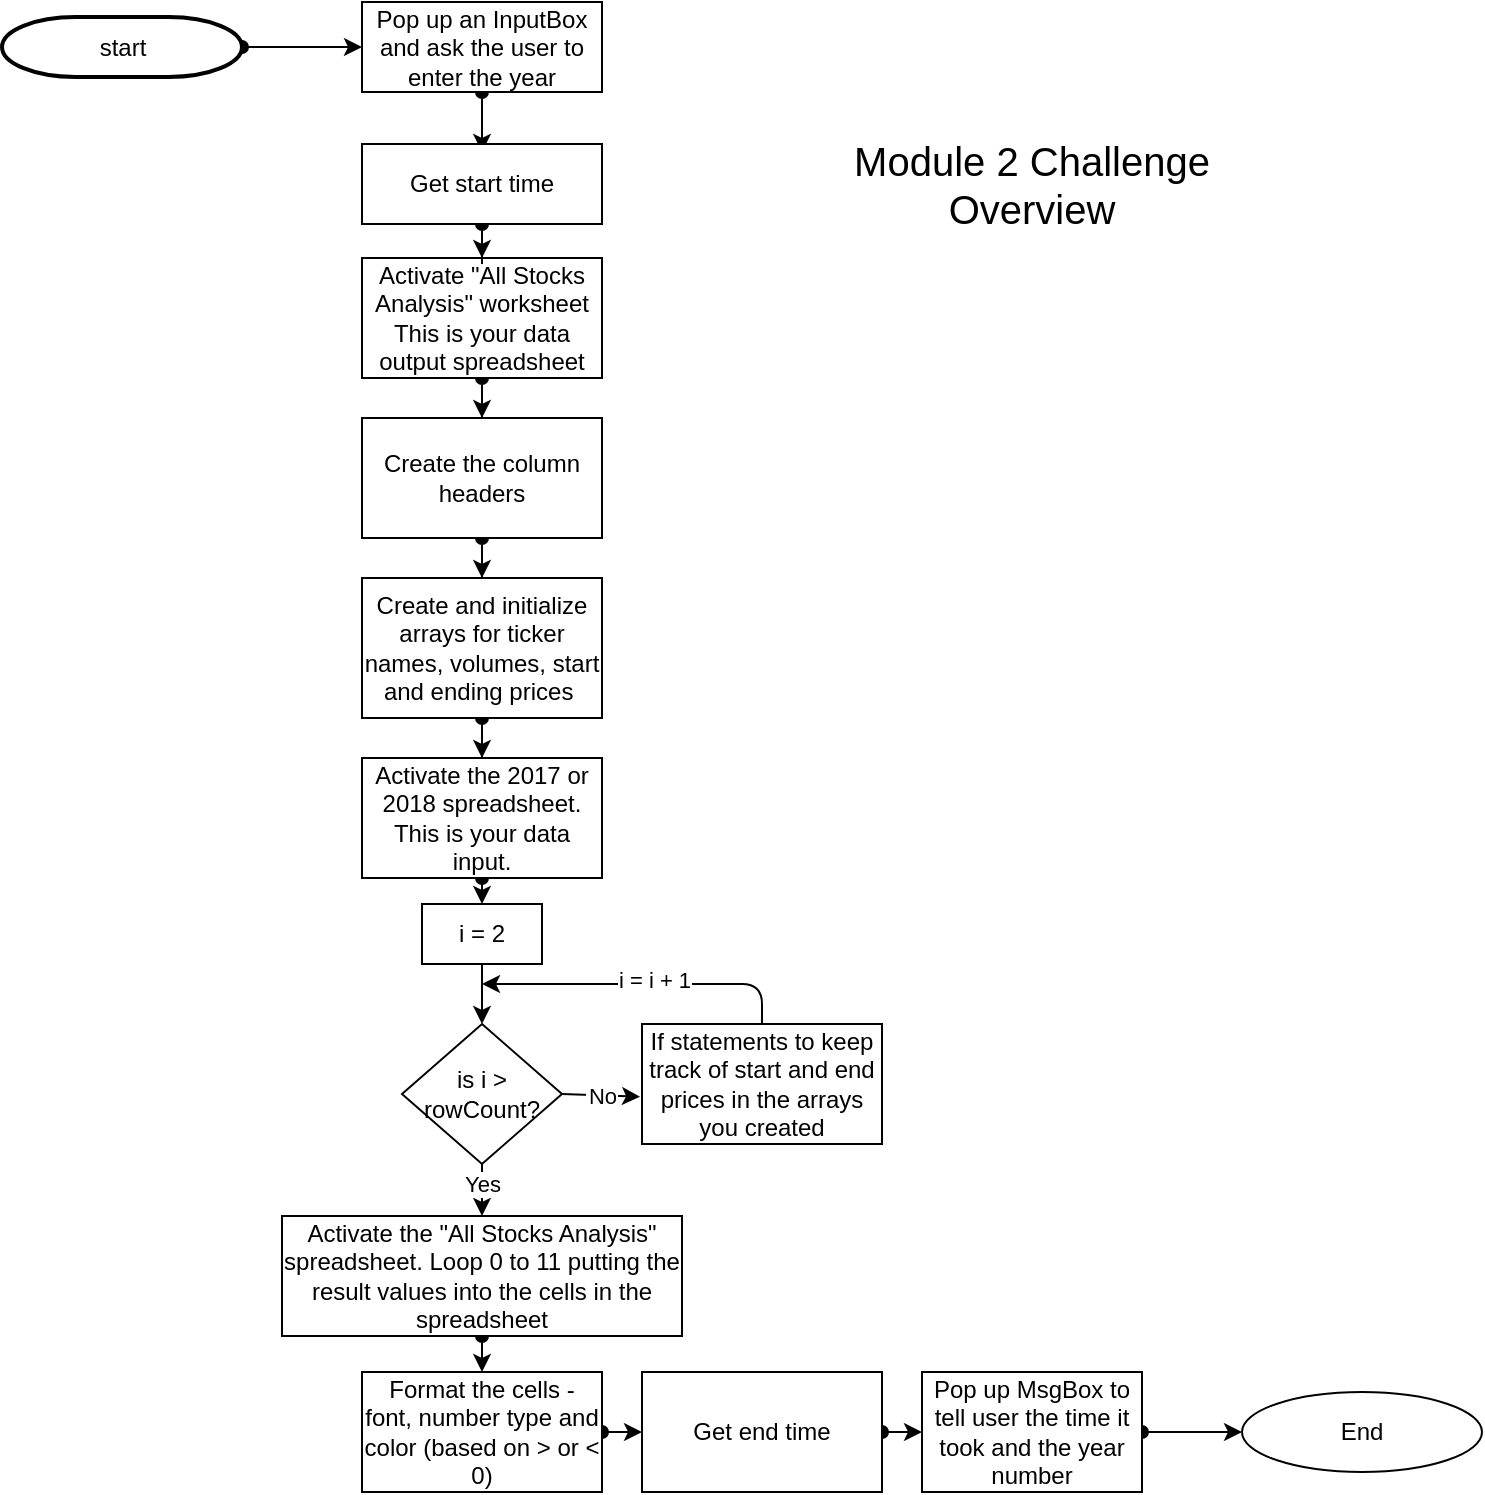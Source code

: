<mxfile version="13.7.3" type="github">
  <diagram id="6a731a19-8d31-9384-78a2-239565b7b9f0" name="Page-1">
    <mxGraphModel dx="1165" dy="1028" grid="1" gridSize="10" guides="1" tooltips="1" connect="1" arrows="1" fold="1" page="1" pageScale="1" pageWidth="1169" pageHeight="827" background="#ffffff" math="0" shadow="0">
      <root>
        <mxCell id="0" />
        <mxCell id="1" parent="0" />
        <mxCell id="rK3FY61tSkO-ZGzB_sYB-100" style="edgeStyle=orthogonalEdgeStyle;rounded=0;orthogonalLoop=1;jettySize=auto;html=1;entryX=0;entryY=0.5;entryDx=0;entryDy=0;startArrow=oval;startFill=1;" edge="1" parent="1" source="2" target="rK3FY61tSkO-ZGzB_sYB-56">
          <mxGeometry relative="1" as="geometry" />
        </mxCell>
        <mxCell id="2" value="start" style="shape=mxgraph.flowchart.terminator;strokeWidth=2;gradientColor=none;gradientDirection=north;fontStyle=0;html=1;" parent="1" vertex="1">
          <mxGeometry x="150" y="48.5" width="120" height="30" as="geometry" />
        </mxCell>
        <mxCell id="rK3FY61tSkO-ZGzB_sYB-90" style="edgeStyle=orthogonalEdgeStyle;rounded=0;orthogonalLoop=1;jettySize=auto;html=1;startArrow=oval;startFill=1;" edge="1" parent="1" source="rK3FY61tSkO-ZGzB_sYB-56">
          <mxGeometry relative="1" as="geometry">
            <mxPoint x="390" y="116" as="targetPoint" />
          </mxGeometry>
        </mxCell>
        <mxCell id="rK3FY61tSkO-ZGzB_sYB-56" value="Pop up an InputBox and ask the user to enter the year" style="rounded=0;whiteSpace=wrap;html=1;" vertex="1" parent="1">
          <mxGeometry x="330" y="41" width="120" height="45" as="geometry" />
        </mxCell>
        <mxCell id="rK3FY61tSkO-ZGzB_sYB-93" style="edgeStyle=orthogonalEdgeStyle;rounded=0;orthogonalLoop=1;jettySize=auto;html=1;entryX=0.5;entryY=0;entryDx=0;entryDy=0;startArrow=oval;startFill=1;" edge="1" parent="1" source="rK3FY61tSkO-ZGzB_sYB-58" target="rK3FY61tSkO-ZGzB_sYB-59">
          <mxGeometry relative="1" as="geometry" />
        </mxCell>
        <mxCell id="rK3FY61tSkO-ZGzB_sYB-58" value="Activate &quot;All Stocks Analysis&quot; worksheet This is your data output spreadsheet" style="rounded=0;whiteSpace=wrap;html=1;" vertex="1" parent="1">
          <mxGeometry x="330" y="169" width="120" height="60" as="geometry" />
        </mxCell>
        <mxCell id="rK3FY61tSkO-ZGzB_sYB-94" style="edgeStyle=orthogonalEdgeStyle;rounded=0;orthogonalLoop=1;jettySize=auto;html=1;entryX=0.5;entryY=0;entryDx=0;entryDy=0;startArrow=oval;startFill=1;" edge="1" parent="1" source="rK3FY61tSkO-ZGzB_sYB-59" target="rK3FY61tSkO-ZGzB_sYB-60">
          <mxGeometry relative="1" as="geometry" />
        </mxCell>
        <mxCell id="rK3FY61tSkO-ZGzB_sYB-59" value="Create the column headers" style="rounded=0;whiteSpace=wrap;html=1;" vertex="1" parent="1">
          <mxGeometry x="330" y="249" width="120" height="60" as="geometry" />
        </mxCell>
        <mxCell id="rK3FY61tSkO-ZGzB_sYB-95" style="edgeStyle=orthogonalEdgeStyle;rounded=0;orthogonalLoop=1;jettySize=auto;html=1;entryX=0.5;entryY=0;entryDx=0;entryDy=0;startArrow=oval;startFill=1;" edge="1" parent="1" source="rK3FY61tSkO-ZGzB_sYB-60" target="rK3FY61tSkO-ZGzB_sYB-81">
          <mxGeometry relative="1" as="geometry" />
        </mxCell>
        <mxCell id="rK3FY61tSkO-ZGzB_sYB-60" value="Create and initialize arrays for ticker names, volumes, start and ending prices&amp;nbsp;" style="rounded=0;whiteSpace=wrap;html=1;" vertex="1" parent="1">
          <mxGeometry x="330" y="329" width="120" height="70" as="geometry" />
        </mxCell>
        <mxCell id="rK3FY61tSkO-ZGzB_sYB-61" value="is i &amp;gt; rowCount?" style="rhombus;whiteSpace=wrap;html=1;" vertex="1" parent="1">
          <mxGeometry x="350" y="552" width="80" height="70" as="geometry" />
        </mxCell>
        <mxCell id="rK3FY61tSkO-ZGzB_sYB-65" style="edgeStyle=orthogonalEdgeStyle;rounded=0;orthogonalLoop=1;jettySize=auto;html=1;exitX=0.5;exitY=1;exitDx=0;exitDy=0;entryX=0.5;entryY=0;entryDx=0;entryDy=0;" edge="1" parent="1" source="rK3FY61tSkO-ZGzB_sYB-62" target="rK3FY61tSkO-ZGzB_sYB-61">
          <mxGeometry relative="1" as="geometry" />
        </mxCell>
        <mxCell id="rK3FY61tSkO-ZGzB_sYB-62" value="i = 2" style="rounded=0;whiteSpace=wrap;html=1;" vertex="1" parent="1">
          <mxGeometry x="360" y="492" width="60" height="30" as="geometry" />
        </mxCell>
        <mxCell id="rK3FY61tSkO-ZGzB_sYB-63" value="If statements to keep track of start and end prices in the arrays you created" style="rounded=0;whiteSpace=wrap;html=1;" vertex="1" parent="1">
          <mxGeometry x="470" y="552" width="120" height="60" as="geometry" />
        </mxCell>
        <mxCell id="rK3FY61tSkO-ZGzB_sYB-70" value="" style="endArrow=classic;html=1;exitX=0.5;exitY=0;exitDx=0;exitDy=0;" edge="1" parent="1" source="rK3FY61tSkO-ZGzB_sYB-63">
          <mxGeometry width="50" height="50" relative="1" as="geometry">
            <mxPoint x="490" y="352" as="sourcePoint" />
            <mxPoint x="390" y="532" as="targetPoint" />
            <Array as="points">
              <mxPoint x="530" y="532" />
            </Array>
          </mxGeometry>
        </mxCell>
        <mxCell id="rK3FY61tSkO-ZGzB_sYB-96" value="i = i + 1" style="edgeLabel;html=1;align=center;verticalAlign=middle;resizable=0;points=[];" vertex="1" connectable="0" parent="rK3FY61tSkO-ZGzB_sYB-70">
          <mxGeometry x="-0.071" y="-2" relative="1" as="geometry">
            <mxPoint as="offset" />
          </mxGeometry>
        </mxCell>
        <mxCell id="rK3FY61tSkO-ZGzB_sYB-71" value="No" style="endArrow=classic;html=1;exitX=1;exitY=0.5;exitDx=0;exitDy=0;entryX=-0.008;entryY=0.606;entryDx=0;entryDy=0;entryPerimeter=0;" edge="1" parent="1" source="rK3FY61tSkO-ZGzB_sYB-61" target="rK3FY61tSkO-ZGzB_sYB-63">
          <mxGeometry relative="1" as="geometry">
            <mxPoint x="440" y="632" as="sourcePoint" />
            <mxPoint x="540" y="632" as="targetPoint" />
          </mxGeometry>
        </mxCell>
        <mxCell id="rK3FY61tSkO-ZGzB_sYB-72" value="No" style="edgeLabel;resizable=0;html=1;align=center;verticalAlign=middle;" connectable="0" vertex="1" parent="rK3FY61tSkO-ZGzB_sYB-71">
          <mxGeometry relative="1" as="geometry" />
        </mxCell>
        <mxCell id="rK3FY61tSkO-ZGzB_sYB-84" style="edgeStyle=orthogonalEdgeStyle;rounded=0;orthogonalLoop=1;jettySize=auto;html=1;exitX=0.5;exitY=1;exitDx=0;exitDy=0;entryX=0.5;entryY=0;entryDx=0;entryDy=0;startArrow=oval;startFill=1;" edge="1" parent="1" source="rK3FY61tSkO-ZGzB_sYB-73" target="rK3FY61tSkO-ZGzB_sYB-74">
          <mxGeometry relative="1" as="geometry" />
        </mxCell>
        <mxCell id="rK3FY61tSkO-ZGzB_sYB-73" value="Activate the &quot;All Stocks Analysis&quot; spreadsheet. Loop 0 to 11 putting the result values into the cells in the spreadsheet" style="rounded=0;whiteSpace=wrap;html=1;" vertex="1" parent="1">
          <mxGeometry x="290" y="648" width="200" height="60" as="geometry" />
        </mxCell>
        <mxCell id="rK3FY61tSkO-ZGzB_sYB-85" style="edgeStyle=orthogonalEdgeStyle;rounded=0;orthogonalLoop=1;jettySize=auto;html=1;exitX=1;exitY=0.5;exitDx=0;exitDy=0;entryX=0;entryY=0.5;entryDx=0;entryDy=0;startArrow=oval;startFill=1;" edge="1" parent="1" source="rK3FY61tSkO-ZGzB_sYB-74" target="rK3FY61tSkO-ZGzB_sYB-76">
          <mxGeometry relative="1" as="geometry" />
        </mxCell>
        <mxCell id="rK3FY61tSkO-ZGzB_sYB-74" value="Format the cells - font, number type and color (based on &amp;gt; or &amp;lt; 0)" style="rounded=0;whiteSpace=wrap;html=1;" vertex="1" parent="1">
          <mxGeometry x="330" y="726" width="120" height="60" as="geometry" />
        </mxCell>
        <mxCell id="rK3FY61tSkO-ZGzB_sYB-92" style="edgeStyle=orthogonalEdgeStyle;rounded=0;orthogonalLoop=1;jettySize=auto;html=1;entryX=0.5;entryY=0;entryDx=0;entryDy=0;startArrow=oval;startFill=1;" edge="1" parent="1" source="rK3FY61tSkO-ZGzB_sYB-75" target="rK3FY61tSkO-ZGzB_sYB-58">
          <mxGeometry relative="1" as="geometry" />
        </mxCell>
        <mxCell id="rK3FY61tSkO-ZGzB_sYB-75" value="Get start time" style="rounded=0;whiteSpace=wrap;html=1;" vertex="1" parent="1">
          <mxGeometry x="330" y="112" width="120" height="40" as="geometry" />
        </mxCell>
        <mxCell id="rK3FY61tSkO-ZGzB_sYB-86" style="edgeStyle=orthogonalEdgeStyle;rounded=0;orthogonalLoop=1;jettySize=auto;html=1;exitX=1;exitY=0.5;exitDx=0;exitDy=0;entryX=0;entryY=0.5;entryDx=0;entryDy=0;startArrow=oval;startFill=1;" edge="1" parent="1" source="rK3FY61tSkO-ZGzB_sYB-76" target="rK3FY61tSkO-ZGzB_sYB-77">
          <mxGeometry relative="1" as="geometry" />
        </mxCell>
        <mxCell id="rK3FY61tSkO-ZGzB_sYB-76" value="Get end time" style="rounded=0;whiteSpace=wrap;html=1;" vertex="1" parent="1">
          <mxGeometry x="470" y="726" width="120" height="60" as="geometry" />
        </mxCell>
        <mxCell id="rK3FY61tSkO-ZGzB_sYB-88" style="edgeStyle=orthogonalEdgeStyle;rounded=0;orthogonalLoop=1;jettySize=auto;html=1;entryX=0;entryY=0.5;entryDx=0;entryDy=0;startArrow=oval;startFill=1;" edge="1" parent="1" source="rK3FY61tSkO-ZGzB_sYB-77" target="rK3FY61tSkO-ZGzB_sYB-78">
          <mxGeometry relative="1" as="geometry" />
        </mxCell>
        <mxCell id="rK3FY61tSkO-ZGzB_sYB-77" value="Pop up MsgBox to tell user the time it took and the year number" style="rounded=0;whiteSpace=wrap;html=1;" vertex="1" parent="1">
          <mxGeometry x="610" y="726" width="110" height="60" as="geometry" />
        </mxCell>
        <mxCell id="rK3FY61tSkO-ZGzB_sYB-78" value="End" style="ellipse;whiteSpace=wrap;html=1;" vertex="1" parent="1">
          <mxGeometry x="770" y="736" width="120" height="40" as="geometry" />
        </mxCell>
        <mxCell id="rK3FY61tSkO-ZGzB_sYB-79" style="edgeStyle=orthogonalEdgeStyle;rounded=0;orthogonalLoop=1;jettySize=auto;html=1;exitX=0.5;exitY=1;exitDx=0;exitDy=0;startArrow=oval;startFill=1;" edge="1" parent="1" source="rK3FY61tSkO-ZGzB_sYB-58" target="rK3FY61tSkO-ZGzB_sYB-58">
          <mxGeometry relative="1" as="geometry" />
        </mxCell>
        <mxCell id="rK3FY61tSkO-ZGzB_sYB-97" style="edgeStyle=orthogonalEdgeStyle;rounded=0;orthogonalLoop=1;jettySize=auto;html=1;exitX=0.5;exitY=1;exitDx=0;exitDy=0;entryX=0.5;entryY=0;entryDx=0;entryDy=0;startArrow=oval;startFill=1;" edge="1" parent="1" source="rK3FY61tSkO-ZGzB_sYB-81" target="rK3FY61tSkO-ZGzB_sYB-62">
          <mxGeometry relative="1" as="geometry" />
        </mxCell>
        <mxCell id="rK3FY61tSkO-ZGzB_sYB-81" value="Activate the 2017 or 2018 spreadsheet. This is your data input." style="rounded=0;whiteSpace=wrap;html=1;" vertex="1" parent="1">
          <mxGeometry x="330" y="419" width="120" height="60" as="geometry" />
        </mxCell>
        <mxCell id="rK3FY61tSkO-ZGzB_sYB-82" value="" style="endArrow=classic;html=1;entryX=0.5;entryY=0;entryDx=0;entryDy=0;exitX=0.5;exitY=1;exitDx=0;exitDy=0;" edge="1" parent="1" source="rK3FY61tSkO-ZGzB_sYB-61" target="rK3FY61tSkO-ZGzB_sYB-73">
          <mxGeometry relative="1" as="geometry">
            <mxPoint x="290" y="599" as="sourcePoint" />
            <mxPoint x="390" y="599" as="targetPoint" />
          </mxGeometry>
        </mxCell>
        <mxCell id="rK3FY61tSkO-ZGzB_sYB-83" value="Yes" style="edgeLabel;resizable=0;html=1;align=center;verticalAlign=middle;" connectable="0" vertex="1" parent="rK3FY61tSkO-ZGzB_sYB-82">
          <mxGeometry relative="1" as="geometry">
            <mxPoint y="-3" as="offset" />
          </mxGeometry>
        </mxCell>
        <mxCell id="rK3FY61tSkO-ZGzB_sYB-99" value="&lt;font style=&quot;font-size: 20px&quot;&gt;Module 2 Challenge Overview&lt;/font&gt;" style="text;html=1;strokeColor=none;fillColor=none;align=center;verticalAlign=middle;whiteSpace=wrap;rounded=0;" vertex="1" parent="1">
          <mxGeometry x="565" y="122" width="200" height="20" as="geometry" />
        </mxCell>
      </root>
    </mxGraphModel>
  </diagram>
</mxfile>
